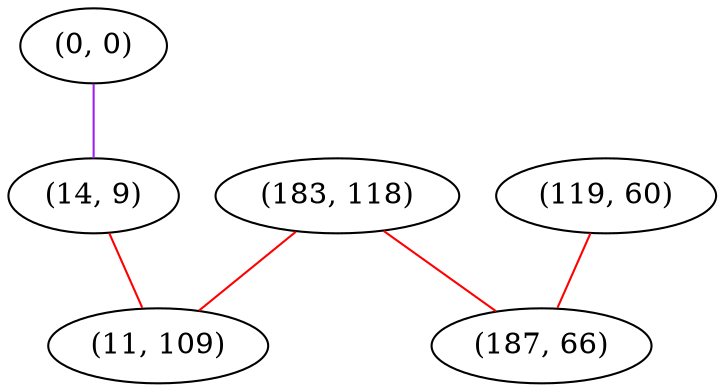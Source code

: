 graph "" {
"(0, 0)";
"(119, 60)";
"(183, 118)";
"(187, 66)";
"(14, 9)";
"(11, 109)";
"(0, 0)" -- "(14, 9)"  [color=purple, key=0, weight=4];
"(119, 60)" -- "(187, 66)"  [color=red, key=0, weight=1];
"(183, 118)" -- "(187, 66)"  [color=red, key=0, weight=1];
"(183, 118)" -- "(11, 109)"  [color=red, key=0, weight=1];
"(14, 9)" -- "(11, 109)"  [color=red, key=0, weight=1];
}
